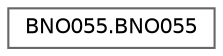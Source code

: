 digraph "Graphical Class Hierarchy"
{
 // LATEX_PDF_SIZE
  bgcolor="transparent";
  edge [fontname=Helvetica,fontsize=10,labelfontname=Helvetica,labelfontsize=10];
  node [fontname=Helvetica,fontsize=10,shape=box,height=0.2,width=0.4];
  rankdir="LR";
  Node0 [id="Node000000",label="BNO055.BNO055",height=0.2,width=0.4,color="grey40", fillcolor="white", style="filled",URL="$class_b_n_o055_1_1_b_n_o055.html",tooltip=" "];
}
